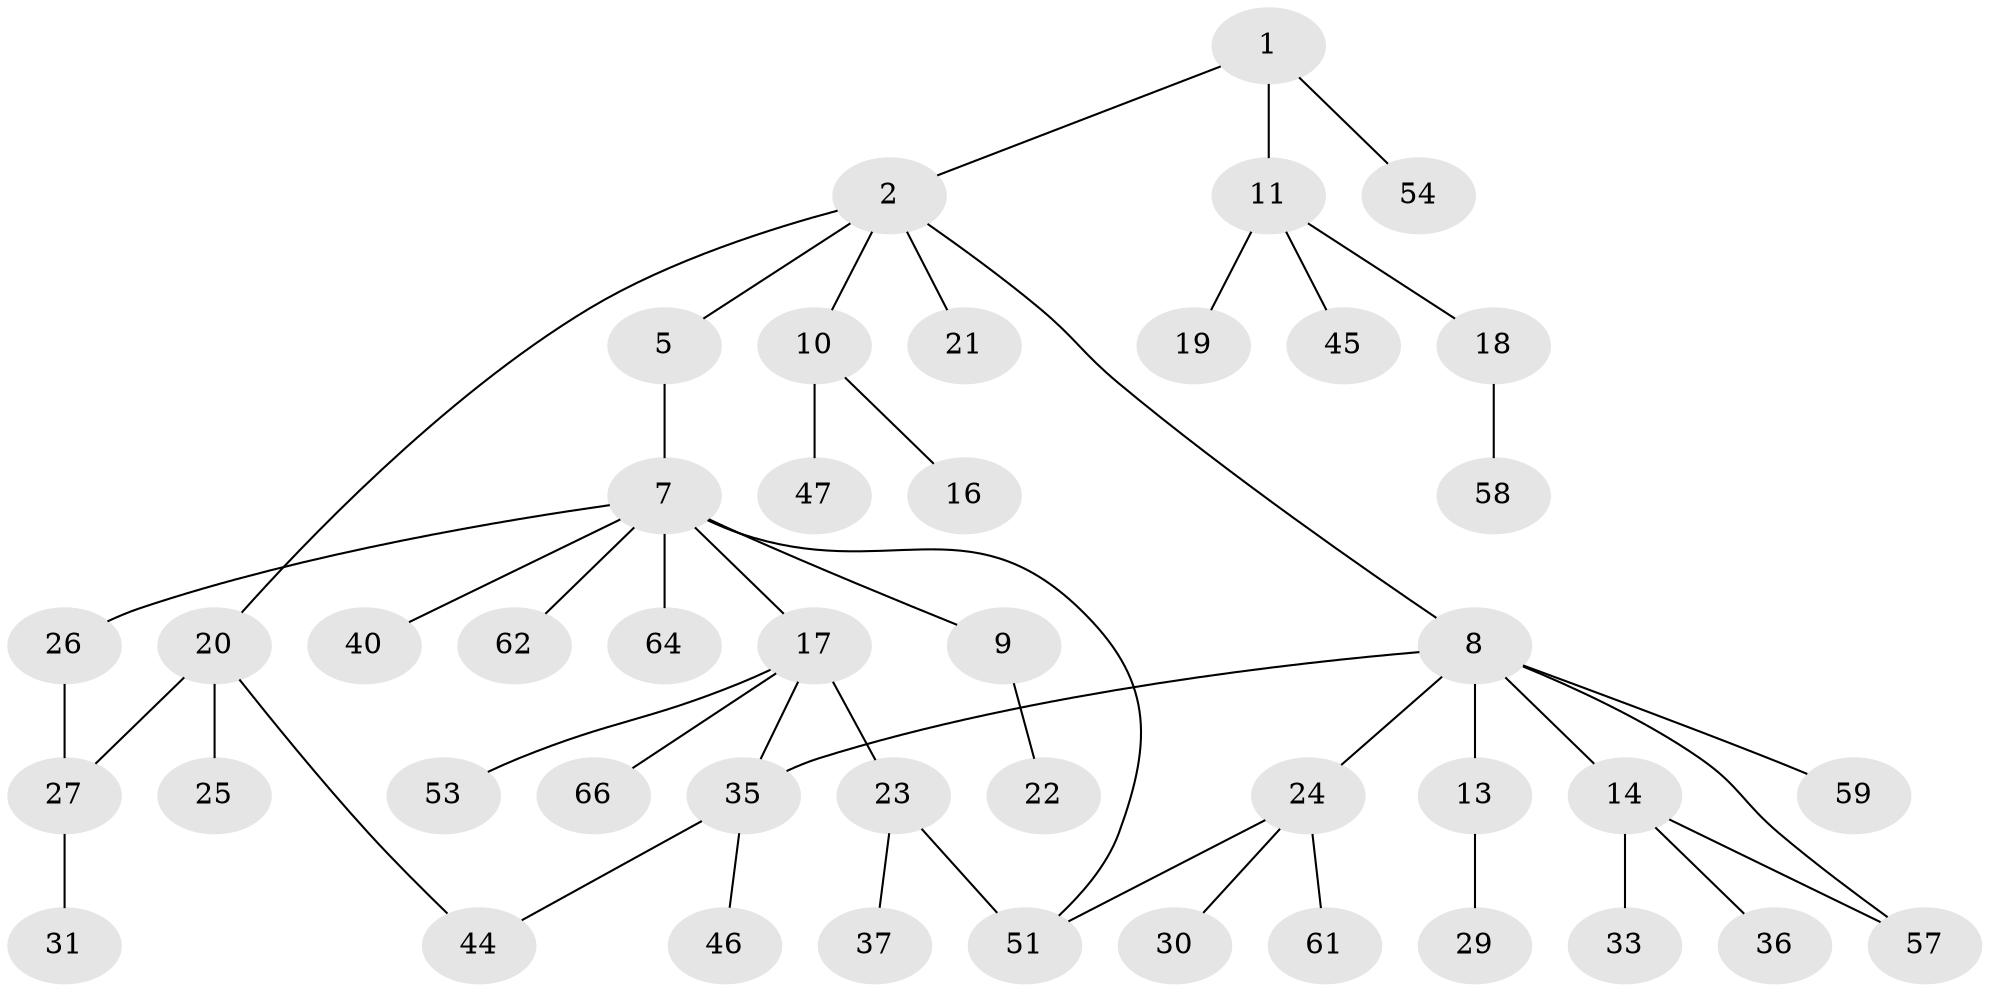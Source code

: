 // Generated by graph-tools (version 1.1) at 2025/51/02/27/25 19:51:38]
// undirected, 44 vertices, 49 edges
graph export_dot {
graph [start="1"]
  node [color=gray90,style=filled];
  1 [super="+3"];
  2 [super="+4"];
  5 [super="+6"];
  7 [super="+32"];
  8 [super="+15"];
  9 [super="+63"];
  10 [super="+41"];
  11 [super="+12"];
  13 [super="+52"];
  14 [super="+42"];
  16 [super="+43"];
  17 [super="+28"];
  18;
  19;
  20 [super="+56"];
  21;
  22 [super="+49"];
  23 [super="+39"];
  24 [super="+55"];
  25;
  26 [super="+50"];
  27 [super="+34"];
  29;
  30;
  31;
  33;
  35 [super="+38"];
  36;
  37;
  40 [super="+60"];
  44;
  45 [super="+48"];
  46;
  47;
  51;
  53;
  54;
  57;
  58 [super="+65"];
  59;
  61;
  62;
  64;
  66;
  1 -- 2;
  1 -- 54;
  1 -- 11;
  2 -- 20;
  2 -- 21;
  2 -- 5;
  2 -- 8;
  2 -- 10;
  5 -- 7;
  7 -- 9;
  7 -- 17;
  7 -- 26;
  7 -- 51;
  7 -- 62;
  7 -- 40;
  7 -- 64;
  8 -- 13;
  8 -- 14;
  8 -- 57;
  8 -- 24;
  8 -- 35;
  8 -- 59;
  9 -- 22;
  10 -- 16;
  10 -- 47;
  11 -- 19;
  11 -- 18;
  11 -- 45;
  13 -- 29;
  14 -- 33;
  14 -- 36;
  14 -- 57;
  17 -- 23;
  17 -- 53;
  17 -- 66;
  17 -- 35;
  18 -- 58;
  20 -- 25;
  20 -- 27;
  20 -- 44;
  23 -- 37;
  23 -- 51;
  24 -- 30;
  24 -- 61;
  24 -- 51;
  26 -- 27;
  27 -- 31;
  35 -- 46;
  35 -- 44;
}

